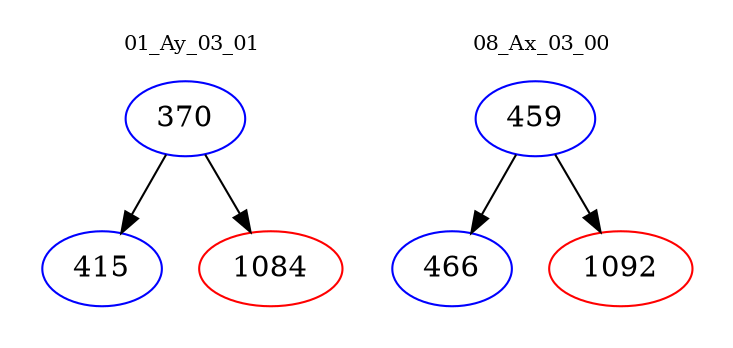 digraph{
subgraph cluster_0 {
color = white
label = "01_Ay_03_01";
fontsize=10;
T0_370 [label="370", color="blue"]
T0_370 -> T0_415 [color="black"]
T0_415 [label="415", color="blue"]
T0_370 -> T0_1084 [color="black"]
T0_1084 [label="1084", color="red"]
}
subgraph cluster_1 {
color = white
label = "08_Ax_03_00";
fontsize=10;
T1_459 [label="459", color="blue"]
T1_459 -> T1_466 [color="black"]
T1_466 [label="466", color="blue"]
T1_459 -> T1_1092 [color="black"]
T1_1092 [label="1092", color="red"]
}
}
